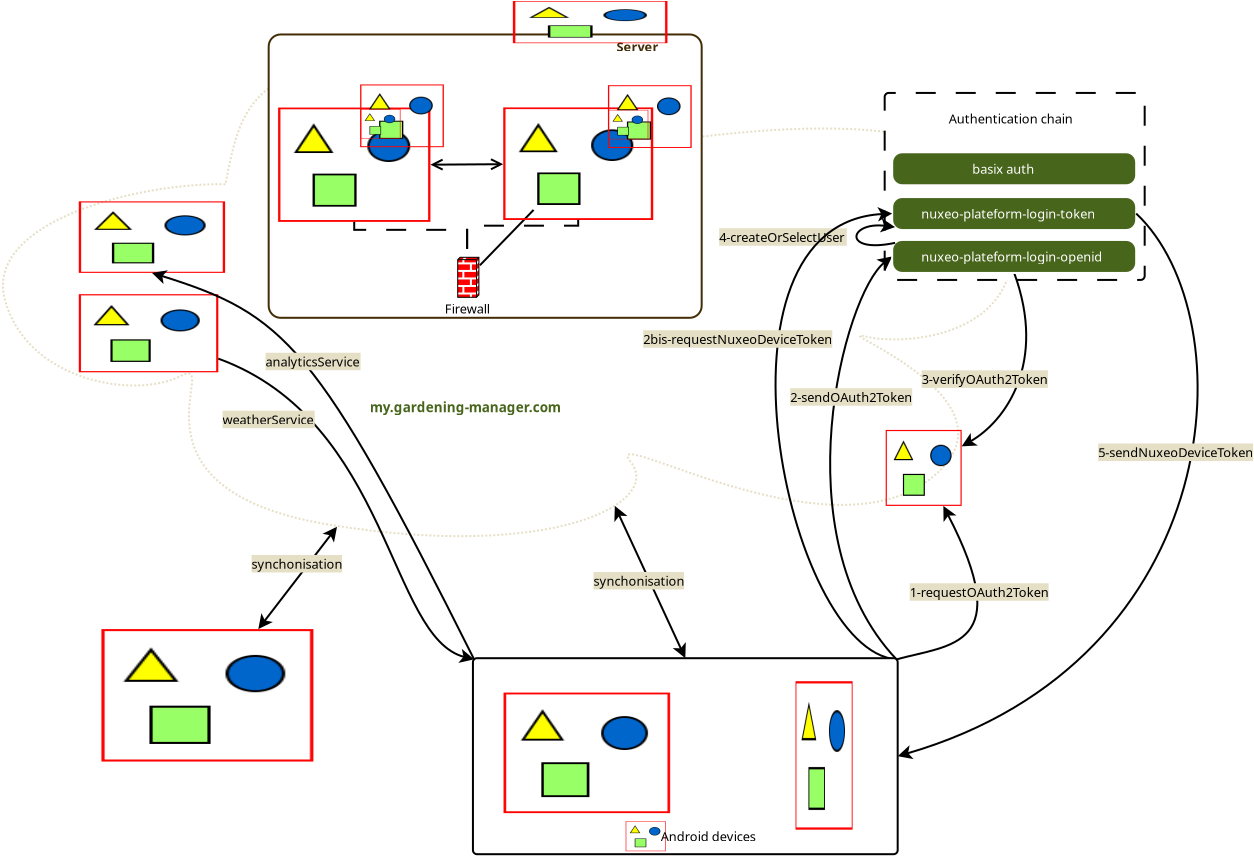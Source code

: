 <?xml version="1.0" encoding="UTF-8"?>
<dia:diagram xmlns:dia="http://www.lysator.liu.se/~alla/dia/">
  <dia:layer name="Arrière-plan" visible="true" active="true">
    <dia:object type="Network - Cloud" version="1" id="O0">
      <dia:attribute name="obj_pos">
        <dia:point val="-2.884,2.95"/>
      </dia:attribute>
      <dia:attribute name="obj_bb">
        <dia:rectangle val="-2.884,2.95;47.6,27.4"/>
      </dia:attribute>
      <dia:attribute name="meta">
        <dia:composite type="dict"/>
      </dia:attribute>
      <dia:attribute name="elem_corner">
        <dia:point val="-2.884,2.95"/>
      </dia:attribute>
      <dia:attribute name="elem_width">
        <dia:real val="50.484"/>
      </dia:attribute>
      <dia:attribute name="elem_height">
        <dia:real val="24.45"/>
      </dia:attribute>
      <dia:attribute name="line_width">
        <dia:real val="0.1"/>
      </dia:attribute>
      <dia:attribute name="line_colour">
        <dia:color val="#e5dfc5"/>
      </dia:attribute>
      <dia:attribute name="fill_colour">
        <dia:color val="#ffffff"/>
      </dia:attribute>
      <dia:attribute name="show_background">
        <dia:boolean val="true"/>
      </dia:attribute>
      <dia:attribute name="line_style">
        <dia:enum val="4"/>
        <dia:real val="1"/>
      </dia:attribute>
      <dia:attribute name="padding">
        <dia:real val="0.1"/>
      </dia:attribute>
      <dia:attribute name="text">
        <dia:composite type="text">
          <dia:attribute name="string">
            <dia:string>##</dia:string>
          </dia:attribute>
          <dia:attribute name="font">
            <dia:font family="sans" style="0" name="Helvetica"/>
          </dia:attribute>
          <dia:attribute name="height">
            <dia:real val="0.8"/>
          </dia:attribute>
          <dia:attribute name="pos">
            <dia:point val="23.711,15.806"/>
          </dia:attribute>
          <dia:attribute name="color">
            <dia:color val="#432d07"/>
          </dia:attribute>
          <dia:attribute name="alignment">
            <dia:enum val="1"/>
          </dia:attribute>
        </dia:composite>
      </dia:attribute>
      <dia:attribute name="flip_horizontal">
        <dia:boolean val="false"/>
      </dia:attribute>
      <dia:attribute name="flip_vertical">
        <dia:boolean val="false"/>
      </dia:attribute>
      <dia:attribute name="subscale">
        <dia:real val="1"/>
      </dia:attribute>
    </dia:object>
    <dia:object type="Standard - Box" version="0" id="O1">
      <dia:attribute name="obj_pos">
        <dia:point val="41.2,5.237"/>
      </dia:attribute>
      <dia:attribute name="obj_bb">
        <dia:rectangle val="41.15,5.188;54.25,14.637"/>
      </dia:attribute>
      <dia:attribute name="elem_corner">
        <dia:point val="41.2,5.237"/>
      </dia:attribute>
      <dia:attribute name="elem_width">
        <dia:real val="13.0"/>
      </dia:attribute>
      <dia:attribute name="elem_height">
        <dia:real val="9.35"/>
      </dia:attribute>
      <dia:attribute name="border_width">
        <dia:real val="0.1"/>
      </dia:attribute>
      <dia:attribute name="show_background">
        <dia:boolean val="true"/>
      </dia:attribute>
      <dia:attribute name="line_style">
        <dia:enum val="1"/>
      </dia:attribute>
      <dia:attribute name="corner_radius">
        <dia:real val="0.2"/>
      </dia:attribute>
    </dia:object>
    <dia:object type="Standard - Image" version="0" id="O2">
      <dia:attribute name="obj_pos">
        <dia:point val="2.035,32.044"/>
      </dia:attribute>
      <dia:attribute name="obj_bb">
        <dia:rectangle val="1.985,31.994;12.681,38.719"/>
      </dia:attribute>
      <dia:attribute name="elem_corner">
        <dia:point val="2.035,32.044"/>
      </dia:attribute>
      <dia:attribute name="elem_width">
        <dia:real val="10.596"/>
      </dia:attribute>
      <dia:attribute name="elem_height">
        <dia:real val="6.625"/>
      </dia:attribute>
      <dia:attribute name="draw_border">
        <dia:boolean val="false"/>
      </dia:attribute>
      <dia:attribute name="keep_aspect">
        <dia:boolean val="true"/>
      </dia:attribute>
      <dia:attribute name="file">
        <dia:string>#ordinateur.png#</dia:string>
      </dia:attribute>
    </dia:object>
    <dia:object type="Standard - Line" version="0" id="O3">
      <dia:attribute name="obj_pos">
        <dia:point val="31.231,33.5"/>
      </dia:attribute>
      <dia:attribute name="obj_bb">
        <dia:rectangle val="27.021,24.798;31.298,33.567"/>
      </dia:attribute>
      <dia:attribute name="conn_endpoints">
        <dia:point val="31.231,33.5"/>
        <dia:point val="27.088,24.865"/>
      </dia:attribute>
      <dia:attribute name="numcp">
        <dia:int val="1"/>
      </dia:attribute>
      <dia:attribute name="start_arrow">
        <dia:enum val="22"/>
      </dia:attribute>
      <dia:attribute name="start_arrow_length">
        <dia:real val="0.5"/>
      </dia:attribute>
      <dia:attribute name="start_arrow_width">
        <dia:real val="0.5"/>
      </dia:attribute>
      <dia:attribute name="end_arrow">
        <dia:enum val="22"/>
      </dia:attribute>
      <dia:attribute name="end_arrow_length">
        <dia:real val="0.5"/>
      </dia:attribute>
      <dia:attribute name="end_arrow_width">
        <dia:real val="0.5"/>
      </dia:attribute>
      <dia:connections>
        <dia:connection handle="0" to="O32" connection="1"/>
        <dia:connection handle="1" to="O0" connection="4"/>
      </dia:connections>
    </dia:object>
    <dia:object type="Standard - Line" version="0" id="O4">
      <dia:attribute name="obj_pos">
        <dia:point val="9.869,31.944"/>
      </dia:attribute>
      <dia:attribute name="obj_bb">
        <dia:rectangle val="9.8,25.825;14.434,32.014"/>
      </dia:attribute>
      <dia:attribute name="conn_endpoints">
        <dia:point val="9.869,31.944"/>
        <dia:point val="14.364,25.895"/>
      </dia:attribute>
      <dia:attribute name="numcp">
        <dia:int val="1"/>
      </dia:attribute>
      <dia:attribute name="start_arrow">
        <dia:enum val="22"/>
      </dia:attribute>
      <dia:attribute name="start_arrow_length">
        <dia:real val="0.5"/>
      </dia:attribute>
      <dia:attribute name="start_arrow_width">
        <dia:real val="0.5"/>
      </dia:attribute>
      <dia:attribute name="end_arrow">
        <dia:enum val="22"/>
      </dia:attribute>
      <dia:attribute name="end_arrow_length">
        <dia:real val="0.5"/>
      </dia:attribute>
      <dia:attribute name="end_arrow_width">
        <dia:real val="0.5"/>
      </dia:attribute>
      <dia:connections>
        <dia:connection handle="0" to="O2" connection="8"/>
        <dia:connection handle="1" to="O0" connection="4"/>
      </dia:connections>
    </dia:object>
    <dia:object type="Standard - Image" version="0" id="O5">
      <dia:attribute name="obj_pos">
        <dia:point val="0.907,15.3"/>
      </dia:attribute>
      <dia:attribute name="obj_bb">
        <dia:rectangle val="0.857,15.25;7.931,19.256"/>
      </dia:attribute>
      <dia:attribute name="elem_corner">
        <dia:point val="0.907,15.3"/>
      </dia:attribute>
      <dia:attribute name="elem_width">
        <dia:real val="6.974"/>
      </dia:attribute>
      <dia:attribute name="elem_height">
        <dia:real val="3.906"/>
      </dia:attribute>
      <dia:attribute name="draw_border">
        <dia:boolean val="false"/>
      </dia:attribute>
      <dia:attribute name="keep_aspect">
        <dia:boolean val="true"/>
      </dia:attribute>
      <dia:attribute name="file">
        <dia:string>#previmeteo.jpeg#</dia:string>
      </dia:attribute>
    </dia:object>
    <dia:object type="Standard - Image" version="0" id="O6">
      <dia:attribute name="obj_pos">
        <dia:point val="0.907,10.659"/>
      </dia:attribute>
      <dia:attribute name="obj_bb">
        <dia:rectangle val="0.857,10.609;8.269,14.285"/>
      </dia:attribute>
      <dia:attribute name="elem_corner">
        <dia:point val="0.907,10.659"/>
      </dia:attribute>
      <dia:attribute name="elem_width">
        <dia:real val="7.312"/>
      </dia:attribute>
      <dia:attribute name="elem_height">
        <dia:real val="3.576"/>
      </dia:attribute>
      <dia:attribute name="draw_border">
        <dia:boolean val="false"/>
      </dia:attribute>
      <dia:attribute name="keep_aspect">
        <dia:boolean val="true"/>
      </dia:attribute>
      <dia:attribute name="file">
        <dia:string>#googleanalytics.jpeg#</dia:string>
      </dia:attribute>
    </dia:object>
    <dia:object type="Standard - BezierLine" version="0" id="O7">
      <dia:attribute name="obj_pos">
        <dia:point val="20.671,33.559"/>
      </dia:attribute>
      <dia:attribute name="obj_bb">
        <dia:rectangle val="4.563,14.106;20.738,33.626"/>
      </dia:attribute>
      <dia:attribute name="bez_points">
        <dia:point val="20.671,33.559"/>
        <dia:point val="12.768,17.775"/>
        <dia:point val="11.213,16.312"/>
        <dia:point val="4.563,14.235"/>
      </dia:attribute>
      <dia:attribute name="corner_types">
        <dia:enum val="0"/>
        <dia:enum val="0"/>
      </dia:attribute>
      <dia:attribute name="end_arrow">
        <dia:enum val="22"/>
      </dia:attribute>
      <dia:attribute name="end_arrow_length">
        <dia:real val="0.5"/>
      </dia:attribute>
      <dia:attribute name="end_arrow_width">
        <dia:real val="0.5"/>
      </dia:attribute>
      <dia:connections>
        <dia:connection handle="0" to="O32" connection="0"/>
        <dia:connection handle="3" to="O6" connection="6"/>
      </dia:connections>
    </dia:object>
    <dia:object type="Standard - BezierLine" version="0" id="O8">
      <dia:attribute name="obj_pos">
        <dia:point val="4.394,17.253"/>
      </dia:attribute>
      <dia:attribute name="obj_bb">
        <dia:rectangle val="7.917,18.495;20.732,33.619"/>
      </dia:attribute>
      <dia:attribute name="bez_points">
        <dia:point val="4.394,17.253"/>
        <dia:point val="12.967,20.375"/>
        <dia:point val="16.421,32.509"/>
        <dia:point val="20.671,33.559"/>
      </dia:attribute>
      <dia:attribute name="corner_types">
        <dia:enum val="0"/>
        <dia:enum val="0"/>
      </dia:attribute>
      <dia:attribute name="end_arrow">
        <dia:enum val="22"/>
      </dia:attribute>
      <dia:attribute name="end_arrow_length">
        <dia:real val="0.5"/>
      </dia:attribute>
      <dia:attribute name="end_arrow_width">
        <dia:real val="0.5"/>
      </dia:attribute>
      <dia:connections>
        <dia:connection handle="0" to="O5" connection="8"/>
        <dia:connection handle="3" to="O32" connection="0"/>
      </dia:connections>
    </dia:object>
    <dia:object type="Standard - Text" version="1" id="O9">
      <dia:attribute name="obj_pos">
        <dia:point val="15.456,21.202"/>
      </dia:attribute>
      <dia:attribute name="obj_bb">
        <dia:rectangle val="15.456,20.575;26.043,21.362"/>
      </dia:attribute>
      <dia:attribute name="text">
        <dia:composite type="text">
          <dia:attribute name="string">
            <dia:string>#my.gardening-manager.com#</dia:string>
          </dia:attribute>
          <dia:attribute name="font">
            <dia:font family="sans" style="80" name="Helvetica-Bold"/>
          </dia:attribute>
          <dia:attribute name="height">
            <dia:real val="0.842"/>
          </dia:attribute>
          <dia:attribute name="pos">
            <dia:point val="15.456,21.202"/>
          </dia:attribute>
          <dia:attribute name="color">
            <dia:color val="#48651c"/>
          </dia:attribute>
          <dia:attribute name="alignment">
            <dia:enum val="0"/>
          </dia:attribute>
        </dia:composite>
      </dia:attribute>
      <dia:attribute name="valign">
        <dia:enum val="3"/>
      </dia:attribute>
    </dia:object>
    <dia:object type="Standard - Image" version="0" id="O10">
      <dia:attribute name="obj_pos">
        <dia:point val="41.25,22.087"/>
      </dia:attribute>
      <dia:attribute name="obj_bb">
        <dia:rectangle val="41.2,22.038;45.1,25.938"/>
      </dia:attribute>
      <dia:attribute name="elem_corner">
        <dia:point val="41.25,22.087"/>
      </dia:attribute>
      <dia:attribute name="elem_width">
        <dia:real val="3.8"/>
      </dia:attribute>
      <dia:attribute name="elem_height">
        <dia:real val="3.8"/>
      </dia:attribute>
      <dia:attribute name="draw_border">
        <dia:boolean val="false"/>
      </dia:attribute>
      <dia:attribute name="keep_aspect">
        <dia:boolean val="true"/>
      </dia:attribute>
      <dia:attribute name="file">
        <dia:string>#GooglePlus-new_logo.png#</dia:string>
      </dia:attribute>
    </dia:object>
    <dia:object type="Standard - BezierLine" version="0" id="O11">
      <dia:attribute name="obj_pos">
        <dia:point val="41.791,33.559"/>
      </dia:attribute>
      <dia:attribute name="obj_bb">
        <dia:rectangle val="41.73,25.92;45.851,33.62"/>
      </dia:attribute>
      <dia:attribute name="bez_points">
        <dia:point val="41.791,33.559"/>
        <dia:point val="44.513,32.812"/>
        <dia:point val="46.812,31.062"/>
        <dia:point val="43.15,23.988"/>
      </dia:attribute>
      <dia:attribute name="corner_types">
        <dia:enum val="0"/>
        <dia:enum val="0"/>
      </dia:attribute>
      <dia:attribute name="end_arrow">
        <dia:enum val="22"/>
      </dia:attribute>
      <dia:attribute name="end_arrow_length">
        <dia:real val="0.5"/>
      </dia:attribute>
      <dia:attribute name="end_arrow_width">
        <dia:real val="0.5"/>
      </dia:attribute>
      <dia:connections>
        <dia:connection handle="0" to="O32" connection="2"/>
        <dia:connection handle="3" to="O10" connection="8"/>
      </dia:connections>
    </dia:object>
    <dia:object type="Standard - BezierLine" version="0" id="O12">
      <dia:attribute name="obj_pos">
        <dia:point val="41.791,33.559"/>
      </dia:attribute>
      <dia:attribute name="obj_bb">
        <dia:rectangle val="38.423,13.412;41.862,33.629"/>
      </dia:attribute>
      <dia:attribute name="bez_points">
        <dia:point val="41.791,33.559"/>
        <dia:point val="35.962,27.413"/>
        <dia:point val="39.175,15.287"/>
        <dia:point val="41.575,13.412"/>
      </dia:attribute>
      <dia:attribute name="corner_types">
        <dia:enum val="0"/>
        <dia:enum val="0"/>
      </dia:attribute>
      <dia:attribute name="end_arrow">
        <dia:enum val="22"/>
      </dia:attribute>
      <dia:attribute name="end_arrow_length">
        <dia:real val="0.5"/>
      </dia:attribute>
      <dia:attribute name="end_arrow_width">
        <dia:real val="0.5"/>
      </dia:attribute>
      <dia:connections>
        <dia:connection handle="0" to="O32" connection="2"/>
        <dia:connection handle="3" to="O14" connection="3"/>
      </dia:connections>
    </dia:object>
    <dia:object type="Standard - BezierLine" version="0" id="O13">
      <dia:attribute name="obj_pos">
        <dia:point val="47.675,14.238"/>
      </dia:attribute>
      <dia:attribute name="obj_bb">
        <dia:rectangle val="45.082,14.173;48.337,22.919"/>
      </dia:attribute>
      <dia:attribute name="bez_points">
        <dia:point val="47.675,14.238"/>
        <dia:point val="49.325,18.738"/>
        <dia:point val="45.35,22.738"/>
        <dia:point val="43.15,23.988"/>
      </dia:attribute>
      <dia:attribute name="corner_types">
        <dia:enum val="0"/>
        <dia:enum val="0"/>
      </dia:attribute>
      <dia:attribute name="end_arrow">
        <dia:enum val="22"/>
      </dia:attribute>
      <dia:attribute name="end_arrow_length">
        <dia:real val="0.5"/>
      </dia:attribute>
      <dia:attribute name="end_arrow_width">
        <dia:real val="0.5"/>
      </dia:attribute>
      <dia:connections>
        <dia:connection handle="0" to="O14" connection="6"/>
        <dia:connection handle="3" to="O10" connection="8"/>
      </dia:connections>
    </dia:object>
    <dia:group>
      <dia:object type="Standard - Box" version="0" id="O14">
        <dia:attribute name="obj_pos">
          <dia:point val="41.575,12.588"/>
        </dia:attribute>
        <dia:attribute name="obj_bb">
          <dia:rectangle val="41.525,12.537;53.825,14.287"/>
        </dia:attribute>
        <dia:attribute name="elem_corner">
          <dia:point val="41.575,12.588"/>
        </dia:attribute>
        <dia:attribute name="elem_width">
          <dia:real val="12.2"/>
        </dia:attribute>
        <dia:attribute name="elem_height">
          <dia:real val="1.65"/>
        </dia:attribute>
        <dia:attribute name="border_width">
          <dia:real val="0.1"/>
        </dia:attribute>
        <dia:attribute name="border_color">
          <dia:color val="#ffffff"/>
        </dia:attribute>
        <dia:attribute name="inner_color">
          <dia:color val="#48651c"/>
        </dia:attribute>
        <dia:attribute name="show_background">
          <dia:boolean val="true"/>
        </dia:attribute>
        <dia:attribute name="corner_radius">
          <dia:real val="0.5"/>
        </dia:attribute>
      </dia:object>
      <dia:object type="Standard - Text" version="1" id="O15">
        <dia:attribute name="obj_pos">
          <dia:point val="43.025,13.662"/>
        </dia:attribute>
        <dia:attribute name="obj_bb">
          <dia:rectangle val="43.025,13.068;52.555,13.815"/>
        </dia:attribute>
        <dia:attribute name="text">
          <dia:composite type="text">
            <dia:attribute name="string">
              <dia:string>#nuxeo-plateform-login-openid#</dia:string>
            </dia:attribute>
            <dia:attribute name="font">
              <dia:font family="sans" style="0" name="Helvetica"/>
            </dia:attribute>
            <dia:attribute name="height">
              <dia:real val="0.8"/>
            </dia:attribute>
            <dia:attribute name="pos">
              <dia:point val="43.025,13.662"/>
            </dia:attribute>
            <dia:attribute name="color">
              <dia:color val="#ffffff"/>
            </dia:attribute>
            <dia:attribute name="alignment">
              <dia:enum val="0"/>
            </dia:attribute>
          </dia:composite>
        </dia:attribute>
        <dia:attribute name="valign">
          <dia:enum val="3"/>
        </dia:attribute>
      </dia:object>
    </dia:group>
    <dia:group>
      <dia:object type="Standard - Box" version="0" id="O16">
        <dia:attribute name="obj_pos">
          <dia:point val="41.575,10.443"/>
        </dia:attribute>
        <dia:attribute name="obj_bb">
          <dia:rectangle val="41.525,10.393;53.825,12.143"/>
        </dia:attribute>
        <dia:attribute name="elem_corner">
          <dia:point val="41.575,10.443"/>
        </dia:attribute>
        <dia:attribute name="elem_width">
          <dia:real val="12.2"/>
        </dia:attribute>
        <dia:attribute name="elem_height">
          <dia:real val="1.65"/>
        </dia:attribute>
        <dia:attribute name="border_width">
          <dia:real val="0.1"/>
        </dia:attribute>
        <dia:attribute name="border_color">
          <dia:color val="#ffffff"/>
        </dia:attribute>
        <dia:attribute name="inner_color">
          <dia:color val="#48651c"/>
        </dia:attribute>
        <dia:attribute name="show_background">
          <dia:boolean val="true"/>
        </dia:attribute>
        <dia:attribute name="corner_radius">
          <dia:real val="0.5"/>
        </dia:attribute>
      </dia:object>
      <dia:object type="Standard - Text" version="1" id="O17">
        <dia:attribute name="obj_pos">
          <dia:point val="43.025,11.518"/>
        </dia:attribute>
        <dia:attribute name="obj_bb">
          <dia:rectangle val="43.025,10.922;52.148,11.67"/>
        </dia:attribute>
        <dia:attribute name="text">
          <dia:composite type="text">
            <dia:attribute name="string">
              <dia:string>#nuxeo-plateform-login-token#</dia:string>
            </dia:attribute>
            <dia:attribute name="font">
              <dia:font family="sans" style="0" name="Helvetica"/>
            </dia:attribute>
            <dia:attribute name="height">
              <dia:real val="0.8"/>
            </dia:attribute>
            <dia:attribute name="pos">
              <dia:point val="43.025,11.518"/>
            </dia:attribute>
            <dia:attribute name="color">
              <dia:color val="#ffffff"/>
            </dia:attribute>
            <dia:attribute name="alignment">
              <dia:enum val="0"/>
            </dia:attribute>
          </dia:composite>
        </dia:attribute>
        <dia:attribute name="valign">
          <dia:enum val="3"/>
        </dia:attribute>
      </dia:object>
    </dia:group>
    <dia:object type="Standard - Text" version="1" id="O18">
      <dia:attribute name="obj_pos">
        <dia:point val="42.45,30.438"/>
      </dia:attribute>
      <dia:attribute name="obj_bb">
        <dia:rectangle val="42.45,29.843;49.741,30.59"/>
      </dia:attribute>
      <dia:attribute name="text">
        <dia:composite type="text">
          <dia:attribute name="string">
            <dia:string>#1-requestOAuth2Token#</dia:string>
          </dia:attribute>
          <dia:attribute name="font">
            <dia:font family="sans" style="0" name="Helvetica"/>
          </dia:attribute>
          <dia:attribute name="height">
            <dia:real val="0.8"/>
          </dia:attribute>
          <dia:attribute name="pos">
            <dia:point val="42.45,30.438"/>
          </dia:attribute>
          <dia:attribute name="color">
            <dia:color val="#000000"/>
          </dia:attribute>
          <dia:attribute name="alignment">
            <dia:enum val="0"/>
          </dia:attribute>
        </dia:composite>
      </dia:attribute>
      <dia:attribute name="valign">
        <dia:enum val="3"/>
      </dia:attribute>
      <dia:attribute name="fill_color">
        <dia:color val="#e5dfc5"/>
      </dia:attribute>
      <dia:attribute name="show_background">
        <dia:boolean val="true"/>
      </dia:attribute>
    </dia:object>
    <dia:object type="Standard - Text" version="1" id="O19">
      <dia:attribute name="obj_pos">
        <dia:point val="36.475,20.688"/>
      </dia:attribute>
      <dia:attribute name="obj_bb">
        <dia:rectangle val="36.475,20.093;42.872,20.84"/>
      </dia:attribute>
      <dia:attribute name="text">
        <dia:composite type="text">
          <dia:attribute name="string">
            <dia:string>#2-sendOAuth2Token#</dia:string>
          </dia:attribute>
          <dia:attribute name="font">
            <dia:font family="sans" style="0" name="Helvetica"/>
          </dia:attribute>
          <dia:attribute name="height">
            <dia:real val="0.8"/>
          </dia:attribute>
          <dia:attribute name="pos">
            <dia:point val="36.475,20.688"/>
          </dia:attribute>
          <dia:attribute name="color">
            <dia:color val="#000000"/>
          </dia:attribute>
          <dia:attribute name="alignment">
            <dia:enum val="0"/>
          </dia:attribute>
        </dia:composite>
      </dia:attribute>
      <dia:attribute name="valign">
        <dia:enum val="3"/>
      </dia:attribute>
      <dia:attribute name="fill_color">
        <dia:color val="#e5dfc5"/>
      </dia:attribute>
      <dia:attribute name="show_background">
        <dia:boolean val="true"/>
      </dia:attribute>
    </dia:object>
    <dia:object type="Standard - Text" version="1" id="O20">
      <dia:attribute name="obj_pos">
        <dia:point val="43.05,19.793"/>
      </dia:attribute>
      <dia:attribute name="obj_bb">
        <dia:rectangle val="43.05,19.198;49.699,19.945"/>
      </dia:attribute>
      <dia:attribute name="text">
        <dia:composite type="text">
          <dia:attribute name="string">
            <dia:string>#3-verifyOAuth2Token#</dia:string>
          </dia:attribute>
          <dia:attribute name="font">
            <dia:font family="sans" style="0" name="Helvetica"/>
          </dia:attribute>
          <dia:attribute name="height">
            <dia:real val="0.8"/>
          </dia:attribute>
          <dia:attribute name="pos">
            <dia:point val="43.05,19.793"/>
          </dia:attribute>
          <dia:attribute name="color">
            <dia:color val="#000000"/>
          </dia:attribute>
          <dia:attribute name="alignment">
            <dia:enum val="0"/>
          </dia:attribute>
        </dia:composite>
      </dia:attribute>
      <dia:attribute name="valign">
        <dia:enum val="3"/>
      </dia:attribute>
      <dia:attribute name="fill_color">
        <dia:color val="#e5dfc5"/>
      </dia:attribute>
      <dia:attribute name="show_background">
        <dia:boolean val="true"/>
      </dia:attribute>
    </dia:object>
    <dia:object type="Standard - BezierLine" version="0" id="O21">
      <dia:attribute name="obj_pos">
        <dia:point val="41.721,12.734"/>
      </dia:attribute>
      <dia:attribute name="obj_bb">
        <dia:rectangle val="39.738,11.496;41.781,12.903"/>
      </dia:attribute>
      <dia:attribute name="bez_points">
        <dia:point val="41.721,12.734"/>
        <dia:point val="39.05,13.3"/>
        <dia:point val="39.4,11.65"/>
        <dia:point val="41.721,11.946"/>
      </dia:attribute>
      <dia:attribute name="corner_types">
        <dia:enum val="0"/>
        <dia:enum val="0"/>
      </dia:attribute>
      <dia:attribute name="end_arrow">
        <dia:enum val="22"/>
      </dia:attribute>
      <dia:attribute name="end_arrow_length">
        <dia:real val="0.5"/>
      </dia:attribute>
      <dia:attribute name="end_arrow_width">
        <dia:real val="0.5"/>
      </dia:attribute>
      <dia:connections>
        <dia:connection handle="0" to="O14" connection="0"/>
        <dia:connection handle="3" to="O16" connection="5"/>
      </dia:connections>
    </dia:object>
    <dia:object type="Standard - Text" version="1" id="O22">
      <dia:attribute name="obj_pos">
        <dia:point val="32.925,12.688"/>
      </dia:attribute>
      <dia:attribute name="obj_bb">
        <dia:rectangle val="32.925,12.092;39.798,12.84"/>
      </dia:attribute>
      <dia:attribute name="text">
        <dia:composite type="text">
          <dia:attribute name="string">
            <dia:string>#4-createOrSelectUser#</dia:string>
          </dia:attribute>
          <dia:attribute name="font">
            <dia:font family="sans" style="0" name="Helvetica"/>
          </dia:attribute>
          <dia:attribute name="height">
            <dia:real val="0.8"/>
          </dia:attribute>
          <dia:attribute name="pos">
            <dia:point val="32.925,12.688"/>
          </dia:attribute>
          <dia:attribute name="color">
            <dia:color val="#000000"/>
          </dia:attribute>
          <dia:attribute name="alignment">
            <dia:enum val="0"/>
          </dia:attribute>
        </dia:composite>
      </dia:attribute>
      <dia:attribute name="valign">
        <dia:enum val="3"/>
      </dia:attribute>
      <dia:attribute name="fill_color">
        <dia:color val="#e5dfc5"/>
      </dia:attribute>
      <dia:attribute name="show_background">
        <dia:boolean val="true"/>
      </dia:attribute>
    </dia:object>
    <dia:object type="Standard - BezierLine" version="0" id="O23">
      <dia:attribute name="obj_pos">
        <dia:point val="41.575,11.268"/>
      </dia:attribute>
      <dia:attribute name="obj_bb">
        <dia:rectangle val="35.694,10.942;41.845,33.612"/>
      </dia:attribute>
      <dia:attribute name="bez_points">
        <dia:point val="41.575,11.268"/>
        <dia:point val="31.85,11.75"/>
        <dia:point val="36.263,33.163"/>
        <dia:point val="41.791,33.559"/>
      </dia:attribute>
      <dia:attribute name="corner_types">
        <dia:enum val="0"/>
        <dia:enum val="0"/>
      </dia:attribute>
      <dia:attribute name="start_arrow">
        <dia:enum val="22"/>
      </dia:attribute>
      <dia:attribute name="start_arrow_length">
        <dia:real val="0.5"/>
      </dia:attribute>
      <dia:attribute name="start_arrow_width">
        <dia:real val="0.5"/>
      </dia:attribute>
      <dia:connections>
        <dia:connection handle="0" to="O16" connection="3"/>
        <dia:connection handle="3" to="O32" connection="2"/>
      </dia:connections>
    </dia:object>
    <dia:object type="Standard - Text" version="1" id="O24">
      <dia:attribute name="obj_pos">
        <dia:point val="29.125,17.788"/>
      </dia:attribute>
      <dia:attribute name="obj_bb">
        <dia:rectangle val="29.125,17.192;39.16,17.94"/>
      </dia:attribute>
      <dia:attribute name="text">
        <dia:composite type="text">
          <dia:attribute name="string">
            <dia:string>#2bis-requestNuxeoDeviceToken#</dia:string>
          </dia:attribute>
          <dia:attribute name="font">
            <dia:font family="sans" style="0" name="Helvetica"/>
          </dia:attribute>
          <dia:attribute name="height">
            <dia:real val="0.8"/>
          </dia:attribute>
          <dia:attribute name="pos">
            <dia:point val="29.125,17.788"/>
          </dia:attribute>
          <dia:attribute name="color">
            <dia:color val="#000000"/>
          </dia:attribute>
          <dia:attribute name="alignment">
            <dia:enum val="0"/>
          </dia:attribute>
        </dia:composite>
      </dia:attribute>
      <dia:attribute name="valign">
        <dia:enum val="3"/>
      </dia:attribute>
      <dia:attribute name="fill_color">
        <dia:color val="#e5dfc5"/>
      </dia:attribute>
      <dia:attribute name="show_background">
        <dia:boolean val="true"/>
      </dia:attribute>
    </dia:object>
    <dia:object type="Standard - Text" version="1" id="O25">
      <dia:attribute name="obj_pos">
        <dia:point val="44.4,6.763"/>
      </dia:attribute>
      <dia:attribute name="obj_bb">
        <dia:rectangle val="44.4,6.168;51.03,6.915"/>
      </dia:attribute>
      <dia:attribute name="text">
        <dia:composite type="text">
          <dia:attribute name="string">
            <dia:string>#Authentication chain#</dia:string>
          </dia:attribute>
          <dia:attribute name="font">
            <dia:font family="sans" style="0" name="Helvetica"/>
          </dia:attribute>
          <dia:attribute name="height">
            <dia:real val="0.8"/>
          </dia:attribute>
          <dia:attribute name="pos">
            <dia:point val="44.4,6.763"/>
          </dia:attribute>
          <dia:attribute name="color">
            <dia:color val="#000000"/>
          </dia:attribute>
          <dia:attribute name="alignment">
            <dia:enum val="0"/>
          </dia:attribute>
        </dia:composite>
      </dia:attribute>
      <dia:attribute name="valign">
        <dia:enum val="3"/>
      </dia:attribute>
    </dia:object>
    <dia:object type="Standard - BezierLine" version="0" id="O26">
      <dia:attribute name="obj_pos">
        <dia:point val="53.775,11.268"/>
      </dia:attribute>
      <dia:attribute name="obj_bb">
        <dia:rectangle val="41.85,11.197;56.897,38.546"/>
      </dia:attribute>
      <dia:attribute name="bez_points">
        <dia:point val="53.775,11.268"/>
        <dia:point val="59.3,16.45"/>
        <dia:point val="58.431,33.588"/>
        <dia:point val="41.85,38.4"/>
      </dia:attribute>
      <dia:attribute name="corner_types">
        <dia:enum val="0"/>
        <dia:enum val="0"/>
      </dia:attribute>
      <dia:attribute name="end_arrow">
        <dia:enum val="22"/>
      </dia:attribute>
      <dia:attribute name="end_arrow_length">
        <dia:real val="0.5"/>
      </dia:attribute>
      <dia:attribute name="end_arrow_width">
        <dia:real val="0.5"/>
      </dia:attribute>
      <dia:connections>
        <dia:connection handle="0" to="O16" connection="4"/>
        <dia:connection handle="3" to="O32" connection="4"/>
      </dia:connections>
    </dia:object>
    <dia:object type="Standard - Text" version="1" id="O27">
      <dia:attribute name="obj_pos">
        <dia:point val="51.875,23.45"/>
      </dia:attribute>
      <dia:attribute name="obj_bb">
        <dia:rectangle val="51.875,22.836;60.117,23.64"/>
      </dia:attribute>
      <dia:attribute name="text">
        <dia:composite type="text">
          <dia:attribute name="string">
            <dia:string>#5-sendNuxeoDeviceToken#</dia:string>
          </dia:attribute>
          <dia:attribute name="font">
            <dia:font family="sans" style="0" name="Helvetica"/>
          </dia:attribute>
          <dia:attribute name="height">
            <dia:real val="0.8"/>
          </dia:attribute>
          <dia:attribute name="pos">
            <dia:point val="51.875,23.45"/>
          </dia:attribute>
          <dia:attribute name="color">
            <dia:color val="#000000"/>
          </dia:attribute>
          <dia:attribute name="alignment">
            <dia:enum val="0"/>
          </dia:attribute>
        </dia:composite>
      </dia:attribute>
      <dia:attribute name="valign">
        <dia:enum val="3"/>
      </dia:attribute>
      <dia:attribute name="fill_color">
        <dia:color val="#e5dfc5"/>
      </dia:attribute>
      <dia:attribute name="show_background">
        <dia:boolean val="true"/>
      </dia:attribute>
    </dia:object>
    <dia:group>
      <dia:object type="Standard - Box" version="0" id="O28">
        <dia:attribute name="obj_pos">
          <dia:point val="41.575,8.205"/>
        </dia:attribute>
        <dia:attribute name="obj_bb">
          <dia:rectangle val="41.525,8.155;53.825,9.905"/>
        </dia:attribute>
        <dia:attribute name="elem_corner">
          <dia:point val="41.575,8.205"/>
        </dia:attribute>
        <dia:attribute name="elem_width">
          <dia:real val="12.2"/>
        </dia:attribute>
        <dia:attribute name="elem_height">
          <dia:real val="1.65"/>
        </dia:attribute>
        <dia:attribute name="border_width">
          <dia:real val="0.1"/>
        </dia:attribute>
        <dia:attribute name="border_color">
          <dia:color val="#ffffff"/>
        </dia:attribute>
        <dia:attribute name="inner_color">
          <dia:color val="#48651c"/>
        </dia:attribute>
        <dia:attribute name="show_background">
          <dia:boolean val="true"/>
        </dia:attribute>
        <dia:attribute name="corner_radius">
          <dia:real val="0.5"/>
        </dia:attribute>
      </dia:object>
      <dia:object type="Standard - Text" version="1" id="O29">
        <dia:attribute name="obj_pos">
          <dia:point val="45.575,9.28"/>
        </dia:attribute>
        <dia:attribute name="obj_bb">
          <dia:rectangle val="45.575,8.685;48.92,9.432"/>
        </dia:attribute>
        <dia:attribute name="text">
          <dia:composite type="text">
            <dia:attribute name="string">
              <dia:string>#basix auth#</dia:string>
            </dia:attribute>
            <dia:attribute name="font">
              <dia:font family="sans" style="0" name="Helvetica"/>
            </dia:attribute>
            <dia:attribute name="height">
              <dia:real val="0.8"/>
            </dia:attribute>
            <dia:attribute name="pos">
              <dia:point val="45.575,9.28"/>
            </dia:attribute>
            <dia:attribute name="color">
              <dia:color val="#ffffff"/>
            </dia:attribute>
            <dia:attribute name="alignment">
              <dia:enum val="0"/>
            </dia:attribute>
          </dia:composite>
        </dia:attribute>
        <dia:attribute name="valign">
          <dia:enum val="3"/>
        </dia:attribute>
      </dia:object>
    </dia:group>
    <dia:object type="Standard - Text" version="1" id="O30">
      <dia:attribute name="obj_pos">
        <dia:point val="8.093,21.812"/>
      </dia:attribute>
      <dia:attribute name="obj_bb">
        <dia:rectangle val="8.093,21.218;13.085,21.965"/>
      </dia:attribute>
      <dia:attribute name="text">
        <dia:composite type="text">
          <dia:attribute name="string">
            <dia:string>#weatherService#</dia:string>
          </dia:attribute>
          <dia:attribute name="font">
            <dia:font family="sans" style="0" name="Helvetica"/>
          </dia:attribute>
          <dia:attribute name="height">
            <dia:real val="0.8"/>
          </dia:attribute>
          <dia:attribute name="pos">
            <dia:point val="8.093,21.812"/>
          </dia:attribute>
          <dia:attribute name="color">
            <dia:color val="#000000"/>
          </dia:attribute>
          <dia:attribute name="alignment">
            <dia:enum val="0"/>
          </dia:attribute>
        </dia:composite>
      </dia:attribute>
      <dia:attribute name="valign">
        <dia:enum val="3"/>
      </dia:attribute>
      <dia:attribute name="fill_color">
        <dia:color val="#e5dfc5"/>
      </dia:attribute>
      <dia:attribute name="show_background">
        <dia:boolean val="true"/>
      </dia:attribute>
    </dia:object>
    <dia:object type="Standard - Text" version="1" id="O31">
      <dia:attribute name="obj_pos">
        <dia:point val="10.242,18.913"/>
      </dia:attribute>
      <dia:attribute name="obj_bb">
        <dia:rectangle val="10.242,18.317;15.473,19.065"/>
      </dia:attribute>
      <dia:attribute name="text">
        <dia:composite type="text">
          <dia:attribute name="string">
            <dia:string>#analyticsService#</dia:string>
          </dia:attribute>
          <dia:attribute name="font">
            <dia:font family="sans" style="0" name="Helvetica"/>
          </dia:attribute>
          <dia:attribute name="height">
            <dia:real val="0.8"/>
          </dia:attribute>
          <dia:attribute name="pos">
            <dia:point val="10.242,18.913"/>
          </dia:attribute>
          <dia:attribute name="color">
            <dia:color val="#000000"/>
          </dia:attribute>
          <dia:attribute name="alignment">
            <dia:enum val="0"/>
          </dia:attribute>
        </dia:composite>
      </dia:attribute>
      <dia:attribute name="valign">
        <dia:enum val="3"/>
      </dia:attribute>
      <dia:attribute name="fill_color">
        <dia:color val="#e5dfc5"/>
      </dia:attribute>
      <dia:attribute name="show_background">
        <dia:boolean val="true"/>
      </dia:attribute>
    </dia:object>
    <dia:group>
      <dia:object type="Standard - Box" version="0" id="O32">
        <dia:attribute name="obj_pos">
          <dia:point val="20.613,33.5"/>
        </dia:attribute>
        <dia:attribute name="obj_bb">
          <dia:rectangle val="20.562,33.45;41.9,43.35"/>
        </dia:attribute>
        <dia:attribute name="elem_corner">
          <dia:point val="20.613,33.5"/>
        </dia:attribute>
        <dia:attribute name="elem_width">
          <dia:real val="21.237"/>
        </dia:attribute>
        <dia:attribute name="elem_height">
          <dia:real val="9.8"/>
        </dia:attribute>
        <dia:attribute name="border_width">
          <dia:real val="0.1"/>
        </dia:attribute>
        <dia:attribute name="show_background">
          <dia:boolean val="true"/>
        </dia:attribute>
        <dia:attribute name="corner_radius">
          <dia:real val="0.2"/>
        </dia:attribute>
      </dia:object>
      <dia:object type="Standard - Image" version="0" id="O33">
        <dia:attribute name="obj_pos">
          <dia:point val="22.143,35.219"/>
        </dia:attribute>
        <dia:attribute name="obj_bb">
          <dia:rectangle val="22.093,35.169;30.519,41.298"/>
        </dia:attribute>
        <dia:attribute name="elem_corner">
          <dia:point val="22.143,35.219"/>
        </dia:attribute>
        <dia:attribute name="elem_width">
          <dia:real val="8.326"/>
        </dia:attribute>
        <dia:attribute name="elem_height">
          <dia:real val="6.029"/>
        </dia:attribute>
        <dia:attribute name="draw_border">
          <dia:boolean val="false"/>
        </dia:attribute>
        <dia:attribute name="keep_aspect">
          <dia:boolean val="true"/>
        </dia:attribute>
        <dia:attribute name="file">
          <dia:string>#tablette.png#</dia:string>
        </dia:attribute>
      </dia:object>
      <dia:object type="Standard - Image" version="0" id="O34">
        <dia:attribute name="obj_pos">
          <dia:point val="36.742,34.648"/>
        </dia:attribute>
        <dia:attribute name="obj_bb">
          <dia:rectangle val="36.692,34.598;39.646,42.126"/>
        </dia:attribute>
        <dia:attribute name="elem_corner">
          <dia:point val="36.742,34.648"/>
        </dia:attribute>
        <dia:attribute name="elem_width">
          <dia:real val="2.854"/>
        </dia:attribute>
        <dia:attribute name="elem_height">
          <dia:real val="7.428"/>
        </dia:attribute>
        <dia:attribute name="draw_border">
          <dia:boolean val="false"/>
        </dia:attribute>
        <dia:attribute name="keep_aspect">
          <dia:boolean val="true"/>
        </dia:attribute>
        <dia:attribute name="file">
          <dia:string>#iphone.png#</dia:string>
        </dia:attribute>
      </dia:object>
      <dia:object type="Standard - Image" version="0" id="O35">
        <dia:attribute name="obj_pos">
          <dia:point val="28.25,41.65"/>
        </dia:attribute>
        <dia:attribute name="obj_bb">
          <dia:rectangle val="28.2,41.6;30.3,43.2"/>
        </dia:attribute>
        <dia:attribute name="elem_corner">
          <dia:point val="28.25,41.65"/>
        </dia:attribute>
        <dia:attribute name="elem_width">
          <dia:real val="2"/>
        </dia:attribute>
        <dia:attribute name="elem_height">
          <dia:real val="1.5"/>
        </dia:attribute>
        <dia:attribute name="draw_border">
          <dia:boolean val="false"/>
        </dia:attribute>
        <dia:attribute name="keep_aspect">
          <dia:boolean val="true"/>
        </dia:attribute>
        <dia:attribute name="file">
          <dia:string>#logoandroid.jpg#</dia:string>
        </dia:attribute>
      </dia:object>
      <dia:object type="Standard - Text" version="1" id="O36">
        <dia:attribute name="obj_pos">
          <dia:point val="30,42.65"/>
        </dia:attribute>
        <dia:attribute name="obj_bb">
          <dia:rectangle val="30,42.055;35.118,42.803"/>
        </dia:attribute>
        <dia:attribute name="text">
          <dia:composite type="text">
            <dia:attribute name="string">
              <dia:string>#Android devices#</dia:string>
            </dia:attribute>
            <dia:attribute name="font">
              <dia:font family="sans" style="0" name="Helvetica"/>
            </dia:attribute>
            <dia:attribute name="height">
              <dia:real val="0.8"/>
            </dia:attribute>
            <dia:attribute name="pos">
              <dia:point val="30,42.65"/>
            </dia:attribute>
            <dia:attribute name="color">
              <dia:color val="#000000"/>
            </dia:attribute>
            <dia:attribute name="alignment">
              <dia:enum val="0"/>
            </dia:attribute>
          </dia:composite>
        </dia:attribute>
        <dia:attribute name="valign">
          <dia:enum val="3"/>
        </dia:attribute>
      </dia:object>
    </dia:group>
    <dia:group>
      <dia:object type="Standard - Box" version="0" id="O37">
        <dia:attribute name="obj_pos">
          <dia:point val="10.4,2.314"/>
        </dia:attribute>
        <dia:attribute name="obj_bb">
          <dia:rectangle val="10.35,2.264;32.1,16.532"/>
        </dia:attribute>
        <dia:attribute name="elem_corner">
          <dia:point val="10.4,2.314"/>
        </dia:attribute>
        <dia:attribute name="elem_width">
          <dia:real val="21.65"/>
        </dia:attribute>
        <dia:attribute name="elem_height">
          <dia:real val="14.168"/>
        </dia:attribute>
        <dia:attribute name="border_width">
          <dia:real val="0.1"/>
        </dia:attribute>
        <dia:attribute name="border_color">
          <dia:color val="#432d07"/>
        </dia:attribute>
        <dia:attribute name="show_background">
          <dia:boolean val="true"/>
        </dia:attribute>
        <dia:attribute name="corner_radius">
          <dia:real val="0.6"/>
        </dia:attribute>
      </dia:object>
      <dia:object type="Network - Firewall" version="1" id="O38">
        <dia:attribute name="obj_pos">
          <dia:point val="19.852,13.455"/>
        </dia:attribute>
        <dia:attribute name="obj_bb">
          <dia:rectangle val="19.016,13.335;21.628,16.402"/>
        </dia:attribute>
        <dia:attribute name="meta">
          <dia:composite type="dict"/>
        </dia:attribute>
        <dia:attribute name="elem_corner">
          <dia:point val="19.852,13.455"/>
        </dia:attribute>
        <dia:attribute name="elem_width">
          <dia:real val="1.059"/>
        </dia:attribute>
        <dia:attribute name="elem_height">
          <dia:real val="2.0"/>
        </dia:attribute>
        <dia:attribute name="line_width">
          <dia:real val="0.1"/>
        </dia:attribute>
        <dia:attribute name="line_colour">
          <dia:color val="#000000"/>
        </dia:attribute>
        <dia:attribute name="fill_colour">
          <dia:color val="#ffffff"/>
        </dia:attribute>
        <dia:attribute name="show_background">
          <dia:boolean val="true"/>
        </dia:attribute>
        <dia:attribute name="line_style">
          <dia:enum val="0"/>
          <dia:real val="1"/>
        </dia:attribute>
        <dia:attribute name="padding">
          <dia:real val="0.1"/>
        </dia:attribute>
        <dia:attribute name="text">
          <dia:composite type="text">
            <dia:attribute name="string">
              <dia:string>#Firewall#</dia:string>
            </dia:attribute>
            <dia:attribute name="font">
              <dia:font family="sans" style="0" name="Helvetica"/>
            </dia:attribute>
            <dia:attribute name="height">
              <dia:real val="0.8"/>
            </dia:attribute>
            <dia:attribute name="pos">
              <dia:point val="20.322,16.149"/>
            </dia:attribute>
            <dia:attribute name="color">
              <dia:color val="#000000"/>
            </dia:attribute>
            <dia:attribute name="alignment">
              <dia:enum val="1"/>
            </dia:attribute>
          </dia:composite>
        </dia:attribute>
        <dia:attribute name="flip_horizontal">
          <dia:boolean val="false"/>
        </dia:attribute>
        <dia:attribute name="flip_vertical">
          <dia:boolean val="false"/>
        </dia:attribute>
        <dia:attribute name="subscale">
          <dia:real val="1"/>
        </dia:attribute>
      </dia:object>
      <dia:object type="Standard - Line" version="0" id="O39">
        <dia:attribute name="obj_pos">
          <dia:point val="20.96,13.856"/>
        </dia:attribute>
        <dia:attribute name="obj_bb">
          <dia:rectangle val="20.89,11.015;23.717,13.927"/>
        </dia:attribute>
        <dia:attribute name="conn_endpoints">
          <dia:point val="20.96,13.856"/>
          <dia:point val="23.646,11.086"/>
        </dia:attribute>
        <dia:attribute name="numcp">
          <dia:int val="1"/>
        </dia:attribute>
        <dia:connections>
          <dia:connection handle="0" to="O38" connection="19"/>
        </dia:connections>
      </dia:object>
      <dia:object type="Standard - Image" version="0" id="O40">
        <dia:attribute name="obj_pos">
          <dia:point val="10.868,5.968"/>
        </dia:attribute>
        <dia:attribute name="obj_bb">
          <dia:rectangle val="10.818,5.918;18.537,11.732"/>
        </dia:attribute>
        <dia:attribute name="elem_corner">
          <dia:point val="10.868,5.968"/>
        </dia:attribute>
        <dia:attribute name="elem_width">
          <dia:real val="7.619"/>
        </dia:attribute>
        <dia:attribute name="elem_height">
          <dia:real val="5.714"/>
        </dia:attribute>
        <dia:attribute name="draw_border">
          <dia:boolean val="false"/>
        </dia:attribute>
        <dia:attribute name="keep_aspect">
          <dia:boolean val="true"/>
        </dia:attribute>
        <dia:attribute name="file">
          <dia:string>#server.jpg#</dia:string>
        </dia:attribute>
      </dia:object>
      <dia:object type="Standard - Image" version="0" id="O41">
        <dia:attribute name="obj_pos">
          <dia:point val="22.125,5.962"/>
        </dia:attribute>
        <dia:attribute name="obj_bb">
          <dia:rectangle val="22.075,5.912;29.674,11.636"/>
        </dia:attribute>
        <dia:attribute name="elem_corner">
          <dia:point val="22.125,5.962"/>
        </dia:attribute>
        <dia:attribute name="elem_width">
          <dia:real val="7.5"/>
        </dia:attribute>
        <dia:attribute name="elem_height">
          <dia:real val="5.625"/>
        </dia:attribute>
        <dia:attribute name="draw_border">
          <dia:boolean val="false"/>
        </dia:attribute>
        <dia:attribute name="keep_aspect">
          <dia:boolean val="true"/>
        </dia:attribute>
        <dia:attribute name="file">
          <dia:string>#server.jpg#</dia:string>
        </dia:attribute>
      </dia:object>
      <dia:object type="Standard - Line" version="0" id="O42">
        <dia:attribute name="obj_pos">
          <dia:point val="18.487,8.825"/>
        </dia:attribute>
        <dia:attribute name="obj_bb">
          <dia:rectangle val="18.436,8.474;22.075,9.151"/>
        </dia:attribute>
        <dia:attribute name="conn_endpoints">
          <dia:point val="18.487,8.825"/>
          <dia:point val="22.025,8.8"/>
        </dia:attribute>
        <dia:attribute name="numcp">
          <dia:int val="1"/>
        </dia:attribute>
        <dia:attribute name="start_arrow">
          <dia:enum val="1"/>
        </dia:attribute>
        <dia:attribute name="start_arrow_length">
          <dia:real val="0.5"/>
        </dia:attribute>
        <dia:attribute name="start_arrow_width">
          <dia:real val="0.5"/>
        </dia:attribute>
        <dia:attribute name="end_arrow">
          <dia:enum val="1"/>
        </dia:attribute>
        <dia:attribute name="end_arrow_length">
          <dia:real val="0.5"/>
        </dia:attribute>
        <dia:attribute name="end_arrow_width">
          <dia:real val="0.5"/>
        </dia:attribute>
        <dia:connections>
          <dia:connection handle="0" to="O40" connection="4"/>
          <dia:connection handle="1" to="O41" connection="8"/>
        </dia:connections>
      </dia:object>
      <dia:group>
        <dia:object type="Standard - Image" version="0" id="O43">
          <dia:attribute name="obj_pos">
            <dia:point val="14.973,4.814"/>
          </dia:attribute>
          <dia:attribute name="obj_bb">
            <dia:rectangle val="14.923,4.764;19.209,8.0"/>
          </dia:attribute>
          <dia:attribute name="elem_corner">
            <dia:point val="14.973,4.814"/>
          </dia:attribute>
          <dia:attribute name="elem_width">
            <dia:real val="4.187"/>
          </dia:attribute>
          <dia:attribute name="elem_height">
            <dia:real val="3.136"/>
          </dia:attribute>
          <dia:attribute name="draw_border">
            <dia:boolean val="false"/>
          </dia:attribute>
          <dia:attribute name="keep_aspect">
            <dia:boolean val="true"/>
          </dia:attribute>
          <dia:attribute name="file">
            <dia:string>#nuxeo.jpeg#</dia:string>
          </dia:attribute>
        </dia:object>
        <dia:object type="Standard - Image" version="0" id="O44">
          <dia:attribute name="obj_pos">
            <dia:point val="14.99,6.048"/>
          </dia:attribute>
          <dia:attribute name="obj_bb">
            <dia:rectangle val="14.94,5.998;17.04,7.567"/>
          </dia:attribute>
          <dia:attribute name="elem_corner">
            <dia:point val="14.99,6.048"/>
          </dia:attribute>
          <dia:attribute name="elem_width">
            <dia:real val="2"/>
          </dia:attribute>
          <dia:attribute name="elem_height">
            <dia:real val="1.469"/>
          </dia:attribute>
          <dia:attribute name="draw_border">
            <dia:boolean val="false"/>
          </dia:attribute>
          <dia:attribute name="keep_aspect">
            <dia:boolean val="true"/>
          </dia:attribute>
          <dia:attribute name="file">
            <dia:string>#/home/sfleury/Projets/30 Gardening Manager/30 Graphisme/00 Design général/Logo-Gardening-Manager.png#</dia:string>
          </dia:attribute>
        </dia:object>
      </dia:group>
      <dia:group>
        <dia:object type="Standard - Image" version="0" id="O45">
          <dia:attribute name="obj_pos">
            <dia:point val="27.363,4.852"/>
          </dia:attribute>
          <dia:attribute name="obj_bb">
            <dia:rectangle val="27.313,4.802;31.6,8.038"/>
          </dia:attribute>
          <dia:attribute name="elem_corner">
            <dia:point val="27.363,4.852"/>
          </dia:attribute>
          <dia:attribute name="elem_width">
            <dia:real val="4.187"/>
          </dia:attribute>
          <dia:attribute name="elem_height">
            <dia:real val="3.136"/>
          </dia:attribute>
          <dia:attribute name="draw_border">
            <dia:boolean val="false"/>
          </dia:attribute>
          <dia:attribute name="keep_aspect">
            <dia:boolean val="true"/>
          </dia:attribute>
          <dia:attribute name="file">
            <dia:string>#nuxeo.jpeg#</dia:string>
          </dia:attribute>
        </dia:object>
        <dia:object type="Standard - Image" version="0" id="O46">
          <dia:attribute name="obj_pos">
            <dia:point val="27.381,6.086"/>
          </dia:attribute>
          <dia:attribute name="obj_bb">
            <dia:rectangle val="27.331,6.036;29.431,7.605"/>
          </dia:attribute>
          <dia:attribute name="elem_corner">
            <dia:point val="27.381,6.086"/>
          </dia:attribute>
          <dia:attribute name="elem_width">
            <dia:real val="2"/>
          </dia:attribute>
          <dia:attribute name="elem_height">
            <dia:real val="1.469"/>
          </dia:attribute>
          <dia:attribute name="draw_border">
            <dia:boolean val="false"/>
          </dia:attribute>
          <dia:attribute name="keep_aspect">
            <dia:boolean val="true"/>
          </dia:attribute>
          <dia:attribute name="file">
            <dia:string>#/home/sfleury/Projets/30 Gardening Manager/30 Graphisme/00 Design général/Logo-Gardening-Manager.png#</dia:string>
          </dia:attribute>
        </dia:object>
      </dia:group>
      <dia:object type="Standard - ZigZagLine" version="1" id="O47">
        <dia:attribute name="obj_pos">
          <dia:point val="14.677,11.682"/>
        </dia:attribute>
        <dia:attribute name="obj_bb">
          <dia:rectangle val="14.627,11.632;20.372,13.455"/>
        </dia:attribute>
        <dia:attribute name="orth_points">
          <dia:point val="14.677,11.682"/>
          <dia:point val="14.677,12.083"/>
          <dia:point val="20.322,12.083"/>
          <dia:point val="20.322,13.405"/>
        </dia:attribute>
        <dia:attribute name="orth_orient">
          <dia:enum val="1"/>
          <dia:enum val="0"/>
          <dia:enum val="1"/>
        </dia:attribute>
        <dia:attribute name="autorouting">
          <dia:boolean val="false"/>
        </dia:attribute>
        <dia:attribute name="line_style">
          <dia:enum val="1"/>
        </dia:attribute>
        <dia:connections>
          <dia:connection handle="0" to="O40" connection="6"/>
          <dia:connection handle="1" to="O38" connection="19"/>
        </dia:connections>
      </dia:object>
      <dia:object type="Standard - ZigZagLine" version="1" id="O48">
        <dia:attribute name="obj_pos">
          <dia:point val="25.875,11.586"/>
        </dia:attribute>
        <dia:attribute name="obj_bb">
          <dia:rectangle val="20.272,11.536;25.925,13.623"/>
        </dia:attribute>
        <dia:attribute name="orth_points">
          <dia:point val="25.875,11.586"/>
          <dia:point val="25.875,11.875"/>
          <dia:point val="20.322,11.875"/>
          <dia:point val="20.322,13.573"/>
        </dia:attribute>
        <dia:attribute name="orth_orient">
          <dia:enum val="1"/>
          <dia:enum val="0"/>
          <dia:enum val="1"/>
        </dia:attribute>
        <dia:attribute name="autorouting">
          <dia:boolean val="false"/>
        </dia:attribute>
        <dia:attribute name="line_style">
          <dia:enum val="1"/>
        </dia:attribute>
        <dia:connections>
          <dia:connection handle="0" to="O41" connection="6"/>
          <dia:connection handle="1" to="O38" connection="0"/>
        </dia:connections>
      </dia:object>
      <dia:object type="Standard - Text" version="1" id="O49">
        <dia:attribute name="obj_pos">
          <dia:point val="27.794,3.162"/>
        </dia:attribute>
        <dia:attribute name="obj_bb">
          <dia:rectangle val="27.794,2.567;30.171,3.315"/>
        </dia:attribute>
        <dia:attribute name="text">
          <dia:composite type="text">
            <dia:attribute name="string">
              <dia:string>#Server#</dia:string>
            </dia:attribute>
            <dia:attribute name="font">
              <dia:font family="sans" style="80" name="Helvetica-Bold"/>
            </dia:attribute>
            <dia:attribute name="height">
              <dia:real val="0.8"/>
            </dia:attribute>
            <dia:attribute name="pos">
              <dia:point val="27.794,3.162"/>
            </dia:attribute>
            <dia:attribute name="color">
              <dia:color val="#432d07"/>
            </dia:attribute>
            <dia:attribute name="alignment">
              <dia:enum val="0"/>
            </dia:attribute>
          </dia:composite>
        </dia:attribute>
        <dia:attribute name="valign">
          <dia:enum val="3"/>
        </dia:attribute>
      </dia:object>
      <dia:object type="Standard - Image" version="0" id="O50">
        <dia:attribute name="obj_pos">
          <dia:point val="22.612,0.641"/>
        </dia:attribute>
        <dia:attribute name="obj_bb">
          <dia:rectangle val="22.562,0.591;30.389,2.8"/>
        </dia:attribute>
        <dia:attribute name="elem_corner">
          <dia:point val="22.612,0.641"/>
        </dia:attribute>
        <dia:attribute name="elem_width">
          <dia:real val="7.726"/>
        </dia:attribute>
        <dia:attribute name="elem_height">
          <dia:real val="2.109"/>
        </dia:attribute>
        <dia:attribute name="draw_border">
          <dia:boolean val="false"/>
        </dia:attribute>
        <dia:attribute name="keep_aspect">
          <dia:boolean val="true"/>
        </dia:attribute>
        <dia:attribute name="file">
          <dia:string>#/home/sfleury/Projets/30 Gardening Manager/30 Graphisme/00 Design général/Logo-Gardening-Manager-full.png#</dia:string>
        </dia:attribute>
      </dia:object>
    </dia:group>
    <dia:object type="Standard - Text" version="1" id="O51">
      <dia:attribute name="obj_pos">
        <dia:point val="9.543,29.025"/>
      </dia:attribute>
      <dia:attribute name="obj_bb">
        <dia:rectangle val="9.543,28.43;14.342,29.177"/>
      </dia:attribute>
      <dia:attribute name="text">
        <dia:composite type="text">
          <dia:attribute name="string">
            <dia:string>#synchonisation#</dia:string>
          </dia:attribute>
          <dia:attribute name="font">
            <dia:font family="sans" style="0" name="Helvetica"/>
          </dia:attribute>
          <dia:attribute name="height">
            <dia:real val="0.8"/>
          </dia:attribute>
          <dia:attribute name="pos">
            <dia:point val="9.543,29.025"/>
          </dia:attribute>
          <dia:attribute name="color">
            <dia:color val="#000000"/>
          </dia:attribute>
          <dia:attribute name="alignment">
            <dia:enum val="0"/>
          </dia:attribute>
        </dia:composite>
      </dia:attribute>
      <dia:attribute name="valign">
        <dia:enum val="3"/>
      </dia:attribute>
      <dia:attribute name="fill_color">
        <dia:color val="#e5dfc5"/>
      </dia:attribute>
      <dia:attribute name="show_background">
        <dia:boolean val="true"/>
      </dia:attribute>
    </dia:object>
    <dia:object type="Standard - Text" version="1" id="O52">
      <dia:attribute name="obj_pos">
        <dia:point val="26.642,29.875"/>
      </dia:attribute>
      <dia:attribute name="obj_bb">
        <dia:rectangle val="26.624,29.261;31.442,30.065"/>
      </dia:attribute>
      <dia:attribute name="text">
        <dia:composite type="text">
          <dia:attribute name="string">
            <dia:string>#synchonisation#</dia:string>
          </dia:attribute>
          <dia:attribute name="font">
            <dia:font family="sans" style="0" name="Helvetica"/>
          </dia:attribute>
          <dia:attribute name="height">
            <dia:real val="0.8"/>
          </dia:attribute>
          <dia:attribute name="pos">
            <dia:point val="26.642,29.875"/>
          </dia:attribute>
          <dia:attribute name="color">
            <dia:color val="#000000"/>
          </dia:attribute>
          <dia:attribute name="alignment">
            <dia:enum val="0"/>
          </dia:attribute>
        </dia:composite>
      </dia:attribute>
      <dia:attribute name="valign">
        <dia:enum val="3"/>
      </dia:attribute>
      <dia:attribute name="fill_color">
        <dia:color val="#e5dfc5"/>
      </dia:attribute>
      <dia:attribute name="show_background">
        <dia:boolean val="true"/>
      </dia:attribute>
    </dia:object>
  </dia:layer>
</dia:diagram>
